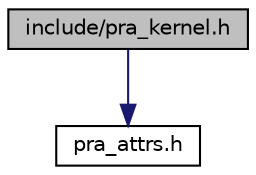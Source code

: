 digraph "include/pra_kernel.h"
{
 // LATEX_PDF_SIZE
  bgcolor="transparent";
  edge [fontname="Helvetica",fontsize="10",labelfontname="Helvetica",labelfontsize="10"];
  node [fontname="Helvetica",fontsize="10",shape=record];
  Node1 [label="include/pra_kernel.h",height=0.2,width=0.4,color="black", fillcolor="grey75", style="filled", fontcolor="black",tooltip="Specifies a kernel function that will be run as soon as bootloader exits."];
  Node1 -> Node2 [color="midnightblue",fontsize="10",style="solid",fontname="Helvetica"];
  Node2 [label="pra_attrs.h",height=0.2,width=0.4,color="black",URL="$pra__attrs_8h.html",tooltip="Macro definitions for commonly used attributes."];
}
